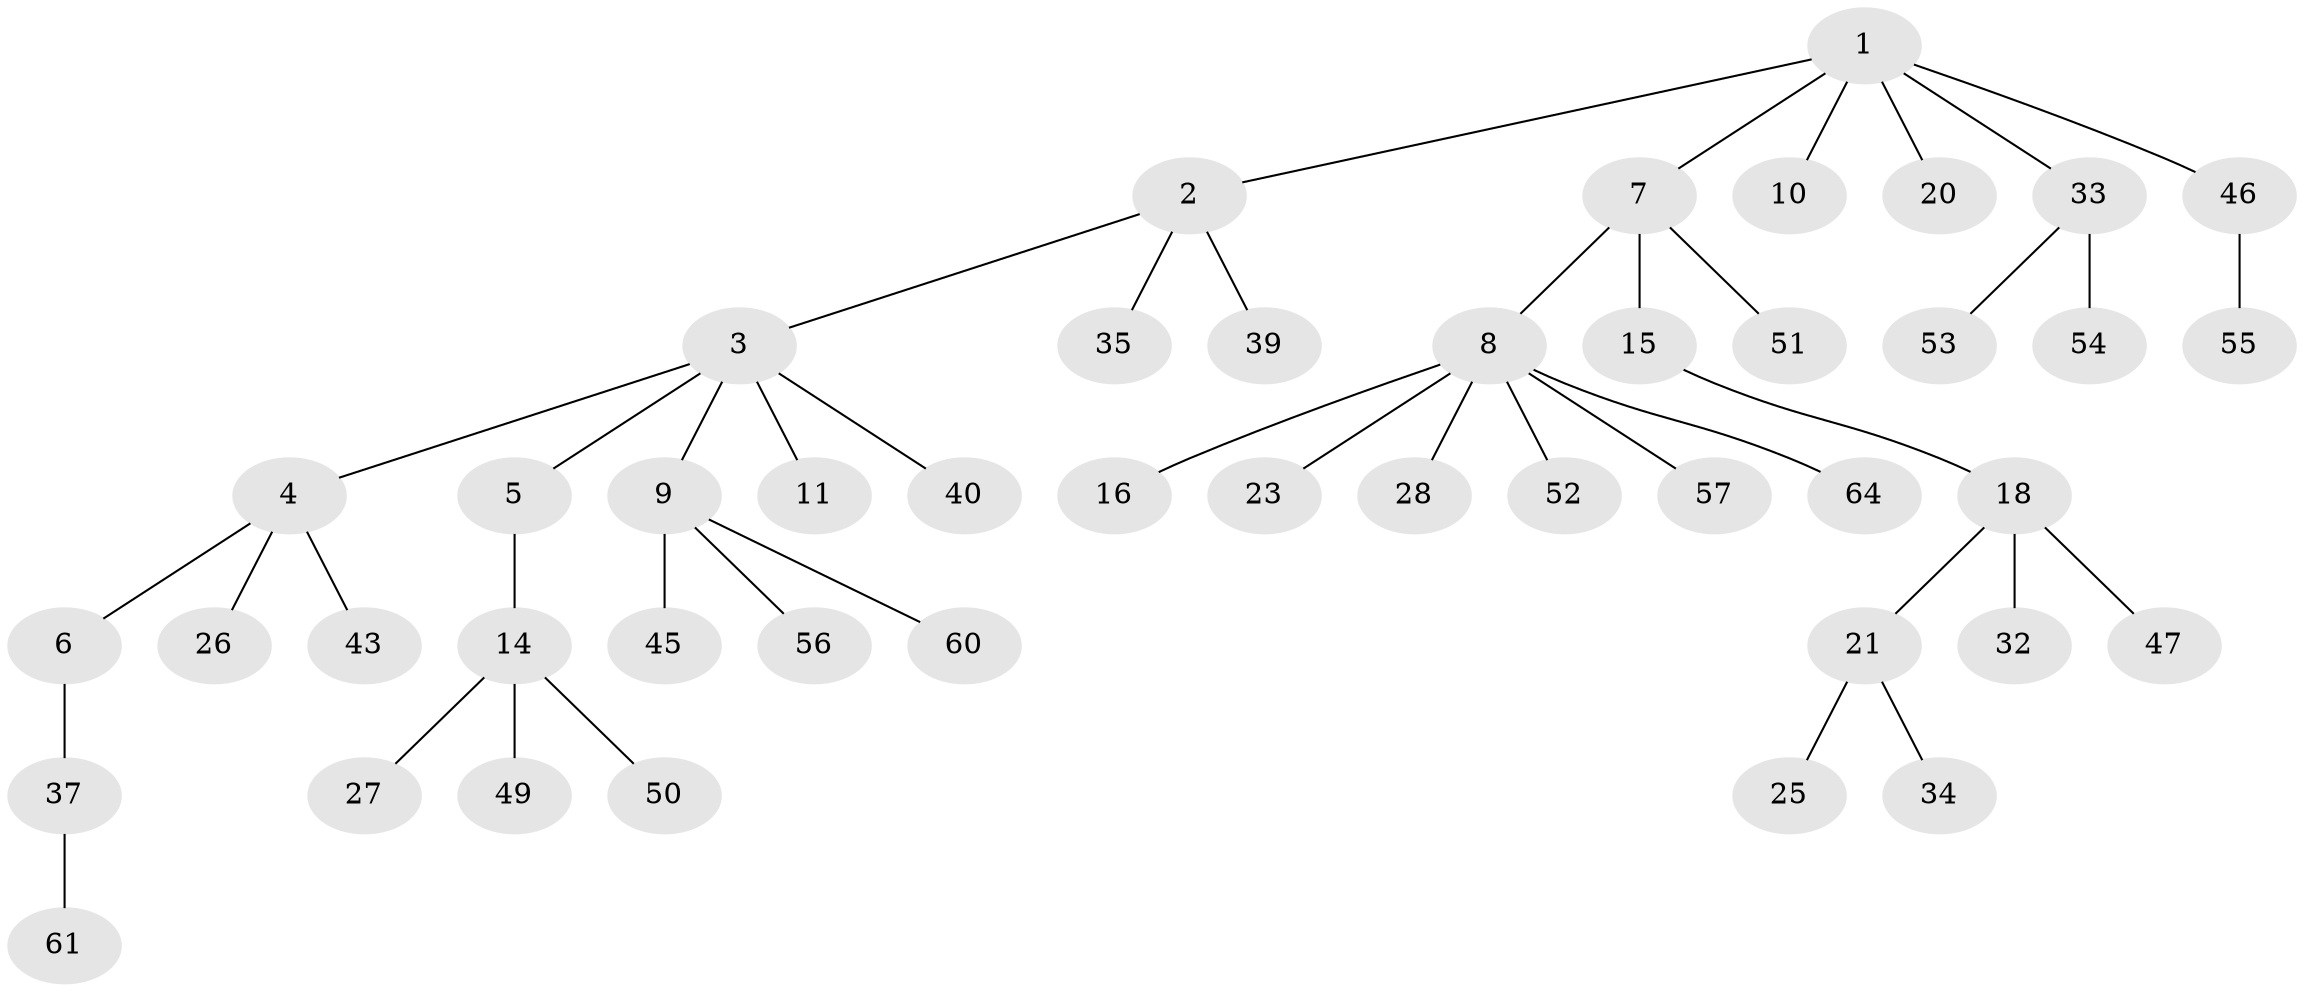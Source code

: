 // Generated by graph-tools (version 1.1) at 2025/24/03/03/25 07:24:06]
// undirected, 45 vertices, 44 edges
graph export_dot {
graph [start="1"]
  node [color=gray90,style=filled];
  1 [super="+19"];
  2 [super="+36"];
  3 [super="+22"];
  4 [super="+12"];
  5;
  6 [super="+31"];
  7 [super="+48"];
  8 [super="+13"];
  9 [super="+30"];
  10;
  11 [super="+29"];
  14 [super="+38"];
  15 [super="+17"];
  16 [super="+66"];
  18 [super="+44"];
  20;
  21 [super="+24"];
  23 [super="+59"];
  25;
  26;
  27;
  28;
  32 [super="+42"];
  33 [super="+58"];
  34;
  35;
  37 [super="+41"];
  39;
  40;
  43;
  45 [super="+65"];
  46;
  47;
  49;
  50;
  51;
  52;
  53;
  54;
  55 [super="+62"];
  56;
  57;
  60;
  61 [super="+63"];
  64 [super="+67"];
  1 -- 2;
  1 -- 7;
  1 -- 10;
  1 -- 20;
  1 -- 46;
  1 -- 33;
  2 -- 3;
  2 -- 35;
  2 -- 39;
  3 -- 4;
  3 -- 5;
  3 -- 9;
  3 -- 11;
  3 -- 40;
  4 -- 6;
  4 -- 26;
  4 -- 43;
  5 -- 14;
  6 -- 37;
  7 -- 8;
  7 -- 15;
  7 -- 51;
  8 -- 23;
  8 -- 64;
  8 -- 16;
  8 -- 52;
  8 -- 57;
  8 -- 28;
  9 -- 56;
  9 -- 60;
  9 -- 45;
  14 -- 27;
  14 -- 50;
  14 -- 49;
  15 -- 18;
  18 -- 21;
  18 -- 32;
  18 -- 47;
  21 -- 25;
  21 -- 34;
  33 -- 53;
  33 -- 54;
  37 -- 61;
  46 -- 55;
}
